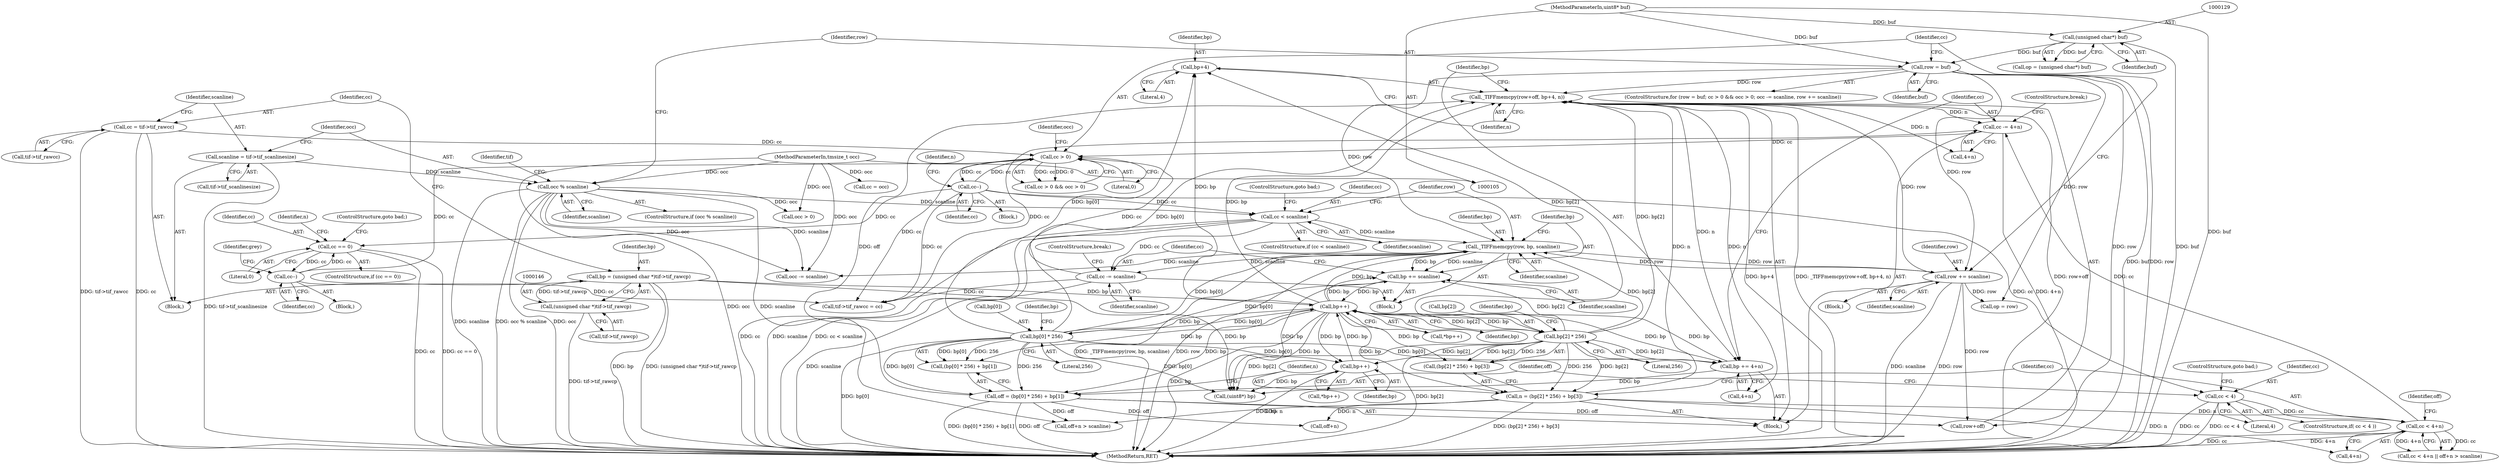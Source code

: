 digraph "0_libtiff_b18012dae552f85dcc5c57d3bf4e997a15b1cc1c@pointer" {
"1000267" [label="(Call,bp+4)"];
"1000196" [label="(Call,bp++)"];
"1000350" [label="(Call,bp++)"];
"1000231" [label="(Call,bp[0] * 256)"];
"1000242" [label="(Call,bp[2] * 256)"];
"1000213" [label="(Call,bp += scanline)"];
"1000209" [label="(Call,_TIFFmemcpy(row, bp, scanline))"];
"1000188" [label="(Call,row += scanline)"];
"1000174" [label="(Call,row = buf)"];
"1000128" [label="(Call,(unsigned char*) buf)"];
"1000107" [label="(MethodParameterIn,uint8* buf)"];
"1000205" [label="(Call,cc < scanline)"];
"1000198" [label="(Call,cc--)"];
"1000178" [label="(Call,cc > 0)"];
"1000150" [label="(Call,cc = tif->tif_rawcc)"];
"1000216" [label="(Call,cc -= scanline)"];
"1000352" [label="(Call,cc--)"];
"1000342" [label="(Call,cc == 0)"];
"1000276" [label="(Call,cc -= 4+n)"];
"1000263" [label="(Call,_TIFFmemcpy(row+off, bp+4, n))"];
"1000228" [label="(Call,off = (bp[0] * 256) + bp[1])"];
"1000239" [label="(Call,n = (bp[2] * 256) + bp[3])"];
"1000252" [label="(Call,cc < 4+n)"];
"1000224" [label="(Call,cc < 4)"];
"1000161" [label="(Call,occ % scanline)"];
"1000108" [label="(MethodParameterIn,tmsize_t occ)"];
"1000155" [label="(Call,scanline = tif->tif_scanlinesize)"];
"1000143" [label="(Call,bp = (unsigned char *)tif->tif_rawcp)"];
"1000145" [label="(Call,(unsigned char *)tif->tif_rawcp)"];
"1000271" [label="(Call,bp += 4+n)"];
"1000342" [label="(Call,cc == 0)"];
"1000177" [label="(Call,cc > 0 && occ > 0)"];
"1000215" [label="(Identifier,scanline)"];
"1000230" [label="(Call,(bp[0] * 256) + bp[1])"];
"1000350" [label="(Call,bp++)"];
"1000235" [label="(Literal,256)"];
"1000225" [label="(Identifier,cc)"];
"1000108" [label="(MethodParameterIn,tmsize_t occ)"];
"1000216" [label="(Call,cc -= scanline)"];
"1000131" [label="(Call,cc = occ)"];
"1000217" [label="(Identifier,cc)"];
"1000240" [label="(Identifier,n)"];
"1000268" [label="(Identifier,bp)"];
"1000232" [label="(Call,bp[0])"];
"1000281" [label="(ControlStructure,break;)"];
"1000145" [label="(Call,(unsigned char *)tif->tif_rawcp)"];
"1000277" [label="(Identifier,cc)"];
"1000219" [label="(ControlStructure,break;)"];
"1000180" [label="(Literal,0)"];
"1000228" [label="(Call,off = (bp[0] * 256) + bp[1])"];
"1000269" [label="(Literal,4)"];
"1000258" [label="(Call,off+n)"];
"1000359" [label="(Call,(uint8*) bp)"];
"1000147" [label="(Call,tif->tif_rawcp)"];
"1000184" [label="(Block,)"];
"1000344" [label="(Literal,0)"];
"1000345" [label="(ControlStructure,goto bad;)"];
"1000199" [label="(Identifier,cc)"];
"1000383" [label="(MethodReturn,RET)"];
"1000272" [label="(Identifier,bp)"];
"1000229" [label="(Identifier,off)"];
"1000208" [label="(ControlStructure,goto bad;)"];
"1000110" [label="(Block,)"];
"1000156" [label="(Identifier,scanline)"];
"1000278" [label="(Call,4+n)"];
"1000241" [label="(Call,(bp[2] * 256) + bp[3])"];
"1000151" [label="(Identifier,cc)"];
"1000348" [label="(Identifier,n)"];
"1000271" [label="(Call,bp += 4+n)"];
"1000192" [label="(Block,)"];
"1000173" [label="(ControlStructure,for (row = buf; cc > 0 && occ > 0; occ -= scanline, row += scanline))"];
"1000270" [label="(Identifier,n)"];
"1000343" [label="(Identifier,cc)"];
"1000264" [label="(Call,row+off)"];
"1000273" [label="(Call,4+n)"];
"1000161" [label="(Call,occ % scanline)"];
"1000346" [label="(Block,)"];
"1000231" [label="(Call,bp[0] * 256)"];
"1000128" [label="(Call,(unsigned char*) buf)"];
"1000182" [label="(Identifier,occ)"];
"1000214" [label="(Identifier,bp)"];
"1000130" [label="(Identifier,buf)"];
"1000205" [label="(Call,cc < scanline)"];
"1000206" [label="(Identifier,cc)"];
"1000353" [label="(Identifier,cc)"];
"1000211" [label="(Identifier,bp)"];
"1000196" [label="(Call,bp++)"];
"1000174" [label="(Call,row = buf)"];
"1000152" [label="(Call,tif->tif_rawcc)"];
"1000202" [label="(Block,)"];
"1000175" [label="(Identifier,row)"];
"1000185" [label="(Call,occ -= scanline)"];
"1000221" [label="(Block,)"];
"1000188" [label="(Call,row += scanline)"];
"1000259" [label="(Identifier,off)"];
"1000189" [label="(Identifier,row)"];
"1000162" [label="(Identifier,occ)"];
"1000267" [label="(Call,bp+4)"];
"1000254" [label="(Call,4+n)"];
"1000276" [label="(Call,cc -= 4+n)"];
"1000237" [label="(Identifier,bp)"];
"1000150" [label="(Call,cc = tif->tif_rawcc)"];
"1000190" [label="(Identifier,scanline)"];
"1000226" [label="(Literal,4)"];
"1000341" [label="(ControlStructure,if (cc == 0))"];
"1000207" [label="(Identifier,scanline)"];
"1000210" [label="(Identifier,row)"];
"1000160" [label="(ControlStructure,if (occ % scanline))"];
"1000218" [label="(Identifier,scanline)"];
"1000224" [label="(Call,cc < 4)"];
"1000157" [label="(Call,tif->tif_scanlinesize)"];
"1000246" [label="(Literal,256)"];
"1000239" [label="(Call,n = (bp[2] * 256) + bp[3])"];
"1000351" [label="(Identifier,bp)"];
"1000195" [label="(Call,*bp++)"];
"1000107" [label="(MethodParameterIn,uint8* buf)"];
"1000362" [label="(Call,tif->tif_rawcc = cc)"];
"1000181" [label="(Call,occ > 0)"];
"1000227" [label="(ControlStructure,goto bad;)"];
"1000167" [label="(Identifier,tif)"];
"1000178" [label="(Call,cc > 0)"];
"1000243" [label="(Call,bp[2])"];
"1000253" [label="(Identifier,cc)"];
"1000155" [label="(Call,scanline = tif->tif_scanlinesize)"];
"1000209" [label="(Call,_TIFFmemcpy(row, bp, scanline))"];
"1000352" [label="(Call,cc--)"];
"1000204" [label="(ControlStructure,if (cc < scanline))"];
"1000349" [label="(Call,*bp++)"];
"1000176" [label="(Identifier,buf)"];
"1000263" [label="(Call,_TIFFmemcpy(row+off, bp+4, n))"];
"1000257" [label="(Call,off+n > scanline)"];
"1000163" [label="(Identifier,scanline)"];
"1000213" [label="(Call,bp += scanline)"];
"1000212" [label="(Identifier,scanline)"];
"1000252" [label="(Call,cc < 4+n)"];
"1000313" [label="(Identifier,grey)"];
"1000144" [label="(Identifier,bp)"];
"1000179" [label="(Identifier,cc)"];
"1000201" [label="(Identifier,n)"];
"1000126" [label="(Call,op = (unsigned char*) buf)"];
"1000242" [label="(Call,bp[2] * 256)"];
"1000223" [label="(ControlStructure,if( cc < 4 ))"];
"1000307" [label="(Call,op = row)"];
"1000197" [label="(Identifier,bp)"];
"1000198" [label="(Call,cc--)"];
"1000251" [label="(Call,cc < 4+n || off+n > scanline)"];
"1000248" [label="(Identifier,bp)"];
"1000143" [label="(Call,bp = (unsigned char *)tif->tif_rawcp)"];
"1000267" -> "1000263"  [label="AST: "];
"1000267" -> "1000269"  [label="CFG: "];
"1000268" -> "1000267"  [label="AST: "];
"1000269" -> "1000267"  [label="AST: "];
"1000270" -> "1000267"  [label="CFG: "];
"1000196" -> "1000267"  [label="DDG: bp"];
"1000231" -> "1000267"  [label="DDG: bp[0]"];
"1000242" -> "1000267"  [label="DDG: bp[2]"];
"1000196" -> "1000195"  [label="AST: "];
"1000196" -> "1000197"  [label="CFG: "];
"1000197" -> "1000196"  [label="AST: "];
"1000195" -> "1000196"  [label="CFG: "];
"1000196" -> "1000383"  [label="DDG: bp"];
"1000350" -> "1000196"  [label="DDG: bp"];
"1000213" -> "1000196"  [label="DDG: bp"];
"1000143" -> "1000196"  [label="DDG: bp"];
"1000271" -> "1000196"  [label="DDG: bp"];
"1000231" -> "1000196"  [label="DDG: bp[0]"];
"1000242" -> "1000196"  [label="DDG: bp[2]"];
"1000196" -> "1000209"  [label="DDG: bp"];
"1000196" -> "1000213"  [label="DDG: bp"];
"1000196" -> "1000228"  [label="DDG: bp"];
"1000196" -> "1000231"  [label="DDG: bp"];
"1000196" -> "1000230"  [label="DDG: bp"];
"1000196" -> "1000239"  [label="DDG: bp"];
"1000196" -> "1000242"  [label="DDG: bp"];
"1000196" -> "1000241"  [label="DDG: bp"];
"1000196" -> "1000263"  [label="DDG: bp"];
"1000196" -> "1000271"  [label="DDG: bp"];
"1000196" -> "1000350"  [label="DDG: bp"];
"1000196" -> "1000359"  [label="DDG: bp"];
"1000350" -> "1000349"  [label="AST: "];
"1000350" -> "1000351"  [label="CFG: "];
"1000351" -> "1000350"  [label="AST: "];
"1000349" -> "1000350"  [label="CFG: "];
"1000350" -> "1000383"  [label="DDG: bp"];
"1000231" -> "1000350"  [label="DDG: bp[0]"];
"1000242" -> "1000350"  [label="DDG: bp[2]"];
"1000350" -> "1000359"  [label="DDG: bp"];
"1000231" -> "1000230"  [label="AST: "];
"1000231" -> "1000235"  [label="CFG: "];
"1000232" -> "1000231"  [label="AST: "];
"1000235" -> "1000231"  [label="AST: "];
"1000237" -> "1000231"  [label="CFG: "];
"1000231" -> "1000383"  [label="DDG: bp[0]"];
"1000231" -> "1000209"  [label="DDG: bp[0]"];
"1000231" -> "1000213"  [label="DDG: bp[0]"];
"1000231" -> "1000228"  [label="DDG: bp[0]"];
"1000231" -> "1000228"  [label="DDG: 256"];
"1000231" -> "1000230"  [label="DDG: bp[0]"];
"1000231" -> "1000230"  [label="DDG: 256"];
"1000231" -> "1000263"  [label="DDG: bp[0]"];
"1000231" -> "1000271"  [label="DDG: bp[0]"];
"1000231" -> "1000359"  [label="DDG: bp[0]"];
"1000242" -> "1000241"  [label="AST: "];
"1000242" -> "1000246"  [label="CFG: "];
"1000243" -> "1000242"  [label="AST: "];
"1000246" -> "1000242"  [label="AST: "];
"1000248" -> "1000242"  [label="CFG: "];
"1000242" -> "1000383"  [label="DDG: bp[2]"];
"1000242" -> "1000209"  [label="DDG: bp[2]"];
"1000242" -> "1000213"  [label="DDG: bp[2]"];
"1000242" -> "1000239"  [label="DDG: bp[2]"];
"1000242" -> "1000239"  [label="DDG: 256"];
"1000242" -> "1000241"  [label="DDG: bp[2]"];
"1000242" -> "1000241"  [label="DDG: 256"];
"1000242" -> "1000263"  [label="DDG: bp[2]"];
"1000242" -> "1000271"  [label="DDG: bp[2]"];
"1000242" -> "1000359"  [label="DDG: bp[2]"];
"1000213" -> "1000202"  [label="AST: "];
"1000213" -> "1000215"  [label="CFG: "];
"1000214" -> "1000213"  [label="AST: "];
"1000215" -> "1000213"  [label="AST: "];
"1000217" -> "1000213"  [label="CFG: "];
"1000209" -> "1000213"  [label="DDG: scanline"];
"1000209" -> "1000213"  [label="DDG: bp"];
"1000213" -> "1000359"  [label="DDG: bp"];
"1000209" -> "1000202"  [label="AST: "];
"1000209" -> "1000212"  [label="CFG: "];
"1000210" -> "1000209"  [label="AST: "];
"1000211" -> "1000209"  [label="AST: "];
"1000212" -> "1000209"  [label="AST: "];
"1000214" -> "1000209"  [label="CFG: "];
"1000209" -> "1000383"  [label="DDG: _TIFFmemcpy(row, bp, scanline)"];
"1000209" -> "1000383"  [label="DDG: row"];
"1000209" -> "1000185"  [label="DDG: scanline"];
"1000209" -> "1000188"  [label="DDG: row"];
"1000188" -> "1000209"  [label="DDG: row"];
"1000174" -> "1000209"  [label="DDG: row"];
"1000205" -> "1000209"  [label="DDG: scanline"];
"1000209" -> "1000216"  [label="DDG: scanline"];
"1000188" -> "1000184"  [label="AST: "];
"1000188" -> "1000190"  [label="CFG: "];
"1000189" -> "1000188"  [label="AST: "];
"1000190" -> "1000188"  [label="AST: "];
"1000179" -> "1000188"  [label="CFG: "];
"1000188" -> "1000383"  [label="DDG: scanline"];
"1000188" -> "1000383"  [label="DDG: row"];
"1000174" -> "1000188"  [label="DDG: row"];
"1000188" -> "1000263"  [label="DDG: row"];
"1000188" -> "1000264"  [label="DDG: row"];
"1000188" -> "1000307"  [label="DDG: row"];
"1000174" -> "1000173"  [label="AST: "];
"1000174" -> "1000176"  [label="CFG: "];
"1000175" -> "1000174"  [label="AST: "];
"1000176" -> "1000174"  [label="AST: "];
"1000179" -> "1000174"  [label="CFG: "];
"1000174" -> "1000383"  [label="DDG: buf"];
"1000174" -> "1000383"  [label="DDG: row"];
"1000128" -> "1000174"  [label="DDG: buf"];
"1000107" -> "1000174"  [label="DDG: buf"];
"1000174" -> "1000263"  [label="DDG: row"];
"1000174" -> "1000264"  [label="DDG: row"];
"1000174" -> "1000307"  [label="DDG: row"];
"1000128" -> "1000126"  [label="AST: "];
"1000128" -> "1000130"  [label="CFG: "];
"1000129" -> "1000128"  [label="AST: "];
"1000130" -> "1000128"  [label="AST: "];
"1000126" -> "1000128"  [label="CFG: "];
"1000128" -> "1000383"  [label="DDG: buf"];
"1000128" -> "1000126"  [label="DDG: buf"];
"1000107" -> "1000128"  [label="DDG: buf"];
"1000107" -> "1000105"  [label="AST: "];
"1000107" -> "1000383"  [label="DDG: buf"];
"1000205" -> "1000204"  [label="AST: "];
"1000205" -> "1000207"  [label="CFG: "];
"1000206" -> "1000205"  [label="AST: "];
"1000207" -> "1000205"  [label="AST: "];
"1000208" -> "1000205"  [label="CFG: "];
"1000210" -> "1000205"  [label="CFG: "];
"1000205" -> "1000383"  [label="DDG: cc"];
"1000205" -> "1000383"  [label="DDG: scanline"];
"1000205" -> "1000383"  [label="DDG: cc < scanline"];
"1000198" -> "1000205"  [label="DDG: cc"];
"1000161" -> "1000205"  [label="DDG: scanline"];
"1000205" -> "1000216"  [label="DDG: cc"];
"1000198" -> "1000192"  [label="AST: "];
"1000198" -> "1000199"  [label="CFG: "];
"1000199" -> "1000198"  [label="AST: "];
"1000201" -> "1000198"  [label="CFG: "];
"1000198" -> "1000178"  [label="DDG: cc"];
"1000178" -> "1000198"  [label="DDG: cc"];
"1000198" -> "1000224"  [label="DDG: cc"];
"1000198" -> "1000342"  [label="DDG: cc"];
"1000198" -> "1000362"  [label="DDG: cc"];
"1000178" -> "1000177"  [label="AST: "];
"1000178" -> "1000180"  [label="CFG: "];
"1000179" -> "1000178"  [label="AST: "];
"1000180" -> "1000178"  [label="AST: "];
"1000182" -> "1000178"  [label="CFG: "];
"1000177" -> "1000178"  [label="CFG: "];
"1000178" -> "1000177"  [label="DDG: cc"];
"1000178" -> "1000177"  [label="DDG: 0"];
"1000150" -> "1000178"  [label="DDG: cc"];
"1000216" -> "1000178"  [label="DDG: cc"];
"1000352" -> "1000178"  [label="DDG: cc"];
"1000276" -> "1000178"  [label="DDG: cc"];
"1000178" -> "1000362"  [label="DDG: cc"];
"1000150" -> "1000110"  [label="AST: "];
"1000150" -> "1000152"  [label="CFG: "];
"1000151" -> "1000150"  [label="AST: "];
"1000152" -> "1000150"  [label="AST: "];
"1000156" -> "1000150"  [label="CFG: "];
"1000150" -> "1000383"  [label="DDG: cc"];
"1000150" -> "1000383"  [label="DDG: tif->tif_rawcc"];
"1000216" -> "1000202"  [label="AST: "];
"1000216" -> "1000218"  [label="CFG: "];
"1000217" -> "1000216"  [label="AST: "];
"1000218" -> "1000216"  [label="AST: "];
"1000219" -> "1000216"  [label="CFG: "];
"1000216" -> "1000383"  [label="DDG: scanline"];
"1000216" -> "1000362"  [label="DDG: cc"];
"1000352" -> "1000346"  [label="AST: "];
"1000352" -> "1000353"  [label="CFG: "];
"1000353" -> "1000352"  [label="AST: "];
"1000313" -> "1000352"  [label="CFG: "];
"1000352" -> "1000342"  [label="DDG: cc"];
"1000342" -> "1000352"  [label="DDG: cc"];
"1000352" -> "1000362"  [label="DDG: cc"];
"1000342" -> "1000341"  [label="AST: "];
"1000342" -> "1000344"  [label="CFG: "];
"1000343" -> "1000342"  [label="AST: "];
"1000344" -> "1000342"  [label="AST: "];
"1000345" -> "1000342"  [label="CFG: "];
"1000348" -> "1000342"  [label="CFG: "];
"1000342" -> "1000383"  [label="DDG: cc"];
"1000342" -> "1000383"  [label="DDG: cc == 0"];
"1000276" -> "1000221"  [label="AST: "];
"1000276" -> "1000278"  [label="CFG: "];
"1000277" -> "1000276"  [label="AST: "];
"1000278" -> "1000276"  [label="AST: "];
"1000281" -> "1000276"  [label="CFG: "];
"1000276" -> "1000383"  [label="DDG: 4+n"];
"1000263" -> "1000276"  [label="DDG: n"];
"1000252" -> "1000276"  [label="DDG: cc"];
"1000276" -> "1000362"  [label="DDG: cc"];
"1000263" -> "1000221"  [label="AST: "];
"1000263" -> "1000270"  [label="CFG: "];
"1000264" -> "1000263"  [label="AST: "];
"1000270" -> "1000263"  [label="AST: "];
"1000272" -> "1000263"  [label="CFG: "];
"1000263" -> "1000383"  [label="DDG: bp+4"];
"1000263" -> "1000383"  [label="DDG: _TIFFmemcpy(row+off, bp+4, n)"];
"1000263" -> "1000383"  [label="DDG: row+off"];
"1000228" -> "1000263"  [label="DDG: off"];
"1000239" -> "1000263"  [label="DDG: n"];
"1000263" -> "1000271"  [label="DDG: n"];
"1000263" -> "1000273"  [label="DDG: n"];
"1000263" -> "1000278"  [label="DDG: n"];
"1000228" -> "1000221"  [label="AST: "];
"1000228" -> "1000230"  [label="CFG: "];
"1000229" -> "1000228"  [label="AST: "];
"1000230" -> "1000228"  [label="AST: "];
"1000240" -> "1000228"  [label="CFG: "];
"1000228" -> "1000383"  [label="DDG: off"];
"1000228" -> "1000383"  [label="DDG: (bp[0] * 256) + bp[1]"];
"1000228" -> "1000257"  [label="DDG: off"];
"1000228" -> "1000258"  [label="DDG: off"];
"1000228" -> "1000264"  [label="DDG: off"];
"1000239" -> "1000221"  [label="AST: "];
"1000239" -> "1000241"  [label="CFG: "];
"1000240" -> "1000239"  [label="AST: "];
"1000241" -> "1000239"  [label="AST: "];
"1000253" -> "1000239"  [label="CFG: "];
"1000239" -> "1000383"  [label="DDG: (bp[2] * 256) + bp[3]"];
"1000239" -> "1000252"  [label="DDG: n"];
"1000239" -> "1000254"  [label="DDG: n"];
"1000239" -> "1000257"  [label="DDG: n"];
"1000239" -> "1000258"  [label="DDG: n"];
"1000252" -> "1000251"  [label="AST: "];
"1000252" -> "1000254"  [label="CFG: "];
"1000253" -> "1000252"  [label="AST: "];
"1000254" -> "1000252"  [label="AST: "];
"1000259" -> "1000252"  [label="CFG: "];
"1000251" -> "1000252"  [label="CFG: "];
"1000252" -> "1000383"  [label="DDG: cc"];
"1000252" -> "1000383"  [label="DDG: 4+n"];
"1000252" -> "1000251"  [label="DDG: cc"];
"1000252" -> "1000251"  [label="DDG: 4+n"];
"1000224" -> "1000252"  [label="DDG: cc"];
"1000224" -> "1000223"  [label="AST: "];
"1000224" -> "1000226"  [label="CFG: "];
"1000225" -> "1000224"  [label="AST: "];
"1000226" -> "1000224"  [label="AST: "];
"1000227" -> "1000224"  [label="CFG: "];
"1000229" -> "1000224"  [label="CFG: "];
"1000224" -> "1000383"  [label="DDG: cc"];
"1000224" -> "1000383"  [label="DDG: cc < 4"];
"1000161" -> "1000160"  [label="AST: "];
"1000161" -> "1000163"  [label="CFG: "];
"1000162" -> "1000161"  [label="AST: "];
"1000163" -> "1000161"  [label="AST: "];
"1000167" -> "1000161"  [label="CFG: "];
"1000175" -> "1000161"  [label="CFG: "];
"1000161" -> "1000383"  [label="DDG: scanline"];
"1000161" -> "1000383"  [label="DDG: occ"];
"1000161" -> "1000383"  [label="DDG: occ % scanline"];
"1000108" -> "1000161"  [label="DDG: occ"];
"1000155" -> "1000161"  [label="DDG: scanline"];
"1000161" -> "1000181"  [label="DDG: occ"];
"1000161" -> "1000185"  [label="DDG: scanline"];
"1000161" -> "1000185"  [label="DDG: occ"];
"1000161" -> "1000257"  [label="DDG: scanline"];
"1000108" -> "1000105"  [label="AST: "];
"1000108" -> "1000383"  [label="DDG: occ"];
"1000108" -> "1000131"  [label="DDG: occ"];
"1000108" -> "1000181"  [label="DDG: occ"];
"1000108" -> "1000185"  [label="DDG: occ"];
"1000155" -> "1000110"  [label="AST: "];
"1000155" -> "1000157"  [label="CFG: "];
"1000156" -> "1000155"  [label="AST: "];
"1000157" -> "1000155"  [label="AST: "];
"1000162" -> "1000155"  [label="CFG: "];
"1000155" -> "1000383"  [label="DDG: tif->tif_scanlinesize"];
"1000143" -> "1000110"  [label="AST: "];
"1000143" -> "1000145"  [label="CFG: "];
"1000144" -> "1000143"  [label="AST: "];
"1000145" -> "1000143"  [label="AST: "];
"1000151" -> "1000143"  [label="CFG: "];
"1000143" -> "1000383"  [label="DDG: bp"];
"1000143" -> "1000383"  [label="DDG: (unsigned char *)tif->tif_rawcp"];
"1000145" -> "1000143"  [label="DDG: tif->tif_rawcp"];
"1000143" -> "1000359"  [label="DDG: bp"];
"1000145" -> "1000147"  [label="CFG: "];
"1000146" -> "1000145"  [label="AST: "];
"1000147" -> "1000145"  [label="AST: "];
"1000145" -> "1000383"  [label="DDG: tif->tif_rawcp"];
"1000271" -> "1000221"  [label="AST: "];
"1000271" -> "1000273"  [label="CFG: "];
"1000272" -> "1000271"  [label="AST: "];
"1000273" -> "1000271"  [label="AST: "];
"1000277" -> "1000271"  [label="CFG: "];
"1000271" -> "1000359"  [label="DDG: bp"];
}
